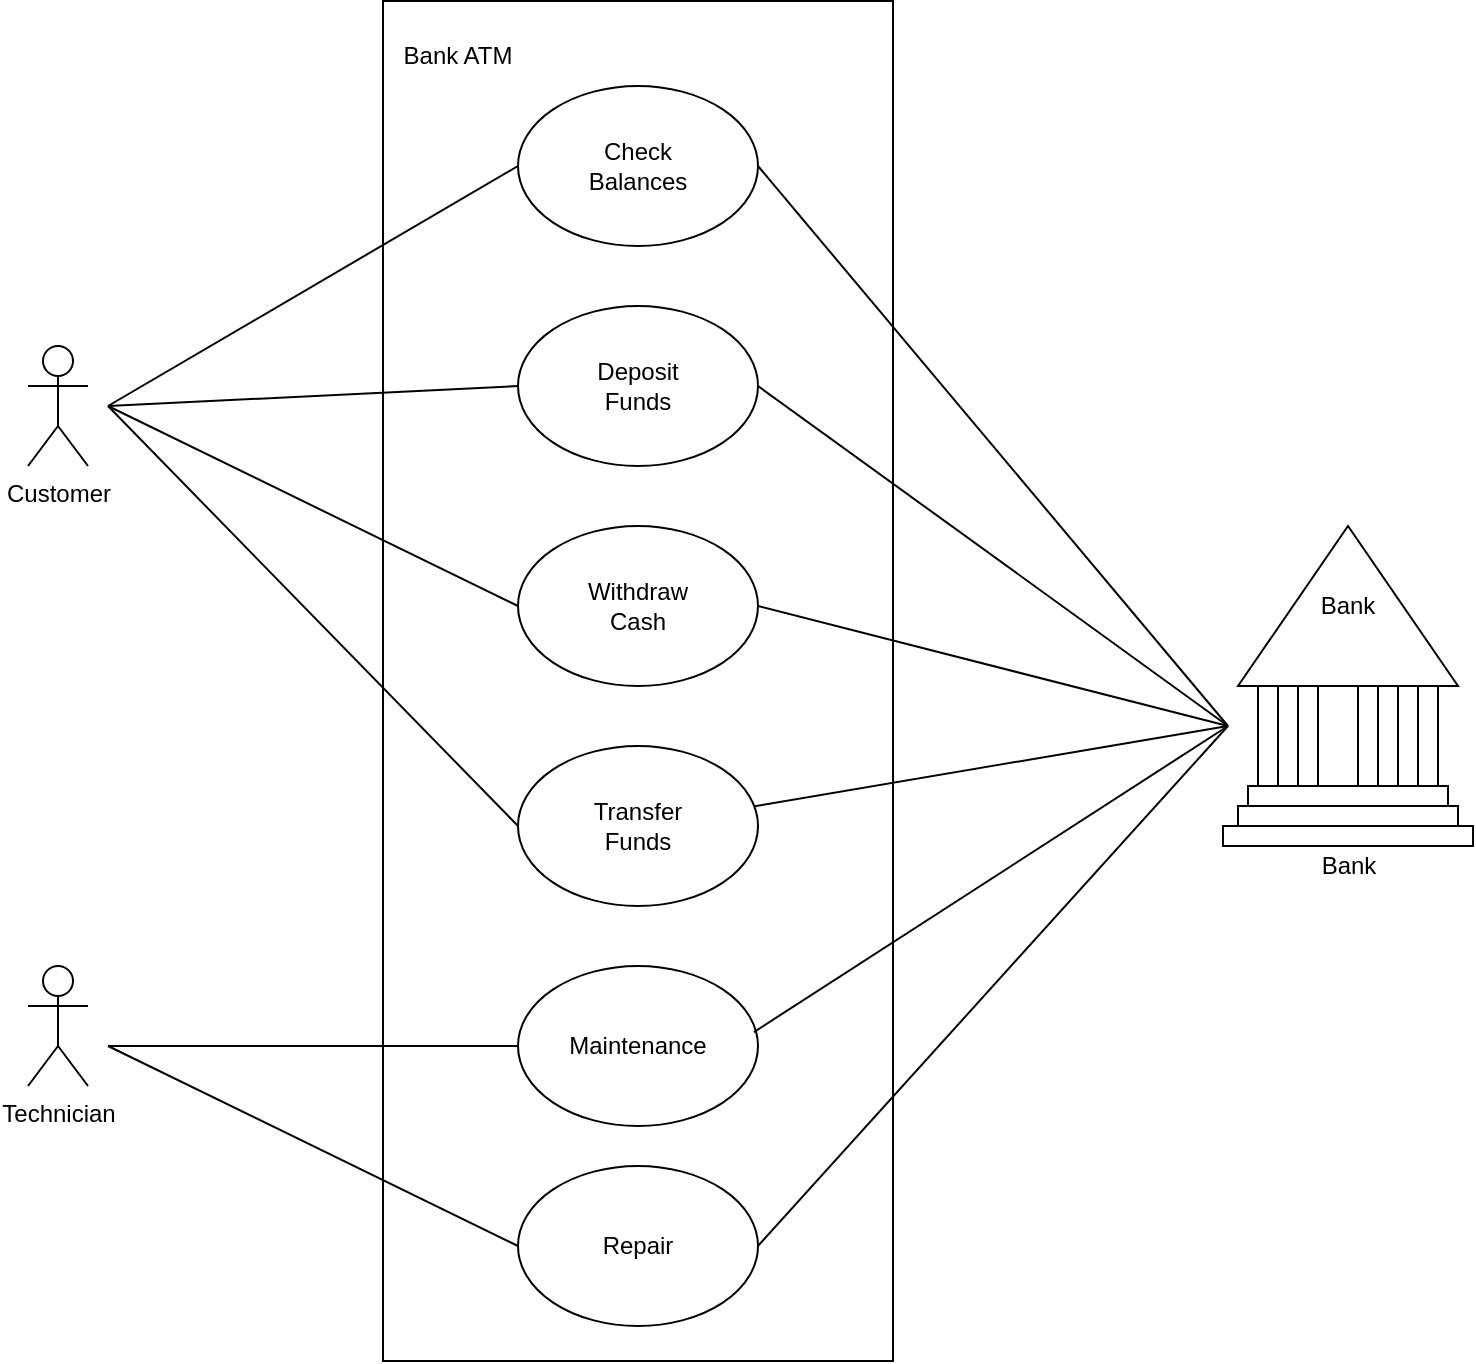 <mxfile version="16.2.6" type="github">
  <diagram id="_k4SFtjNPuJcZfNxcP2K" name="Page-1">
    <mxGraphModel dx="946" dy="614" grid="1" gridSize="10" guides="1" tooltips="1" connect="1" arrows="1" fold="1" page="1" pageScale="1" pageWidth="850" pageHeight="1100" math="0" shadow="0">
      <root>
        <mxCell id="0" />
        <mxCell id="1" parent="0" />
        <mxCell id="45MKgMRKXFpGtMMUWDXZ-5" value="" style="rounded=0;whiteSpace=wrap;html=1;rotation=90;" parent="1" vertex="1">
          <mxGeometry x="65" y="290" width="680" height="255" as="geometry" />
        </mxCell>
        <mxCell id="45MKgMRKXFpGtMMUWDXZ-6" value="Bank ATM" style="text;html=1;strokeColor=none;fillColor=none;align=center;verticalAlign=middle;whiteSpace=wrap;rounded=0;" parent="1" vertex="1">
          <mxGeometry x="285" y="90" width="60" height="30" as="geometry" />
        </mxCell>
        <mxCell id="45MKgMRKXFpGtMMUWDXZ-7" value="Customer" style="shape=umlActor;verticalLabelPosition=bottom;verticalAlign=top;html=1;outlineConnect=0;" parent="1" vertex="1">
          <mxGeometry x="100" y="250" width="30" height="60" as="geometry" />
        </mxCell>
        <mxCell id="45MKgMRKXFpGtMMUWDXZ-8" value="Technician" style="shape=umlActor;verticalLabelPosition=bottom;verticalAlign=top;html=1;outlineConnect=0;" parent="1" vertex="1">
          <mxGeometry x="100" y="560" width="30" height="60" as="geometry" />
        </mxCell>
        <mxCell id="45MKgMRKXFpGtMMUWDXZ-10" value="Check&lt;br&gt;Balances" style="ellipse;whiteSpace=wrap;html=1;" parent="1" vertex="1">
          <mxGeometry x="345" y="120" width="120" height="80" as="geometry" />
        </mxCell>
        <mxCell id="45MKgMRKXFpGtMMUWDXZ-11" value="Withdraw&lt;br&gt;Cash" style="ellipse;whiteSpace=wrap;html=1;" parent="1" vertex="1">
          <mxGeometry x="345" y="340" width="120" height="80" as="geometry" />
        </mxCell>
        <mxCell id="45MKgMRKXFpGtMMUWDXZ-12" value="Transfer&lt;br&gt;Funds" style="ellipse;whiteSpace=wrap;html=1;" parent="1" vertex="1">
          <mxGeometry x="345" y="450" width="120" height="80" as="geometry" />
        </mxCell>
        <mxCell id="45MKgMRKXFpGtMMUWDXZ-13" value="Deposit&lt;br&gt;Funds" style="ellipse;whiteSpace=wrap;html=1;" parent="1" vertex="1">
          <mxGeometry x="345" y="230" width="120" height="80" as="geometry" />
        </mxCell>
        <mxCell id="45MKgMRKXFpGtMMUWDXZ-14" value="Maintenance" style="ellipse;whiteSpace=wrap;html=1;" parent="1" vertex="1">
          <mxGeometry x="345" y="560" width="120" height="80" as="geometry" />
        </mxCell>
        <mxCell id="45MKgMRKXFpGtMMUWDXZ-15" value="Repair" style="ellipse;whiteSpace=wrap;html=1;" parent="1" vertex="1">
          <mxGeometry x="345" y="660" width="120" height="80" as="geometry" />
        </mxCell>
        <mxCell id="45MKgMRKXFpGtMMUWDXZ-17" value="" style="endArrow=none;html=1;rounded=0;" parent="1" edge="1">
          <mxGeometry width="50" height="50" relative="1" as="geometry">
            <mxPoint x="140" y="280" as="sourcePoint" />
            <mxPoint x="345" y="160" as="targetPoint" />
          </mxGeometry>
        </mxCell>
        <mxCell id="45MKgMRKXFpGtMMUWDXZ-18" value="" style="endArrow=none;html=1;rounded=0;entryX=0;entryY=0.5;entryDx=0;entryDy=0;" parent="1" target="45MKgMRKXFpGtMMUWDXZ-13" edge="1">
          <mxGeometry width="50" height="50" relative="1" as="geometry">
            <mxPoint x="140" y="280" as="sourcePoint" />
            <mxPoint x="355" y="170" as="targetPoint" />
          </mxGeometry>
        </mxCell>
        <mxCell id="45MKgMRKXFpGtMMUWDXZ-19" value="" style="endArrow=none;html=1;rounded=0;entryX=0;entryY=0.5;entryDx=0;entryDy=0;" parent="1" target="45MKgMRKXFpGtMMUWDXZ-11" edge="1">
          <mxGeometry width="50" height="50" relative="1" as="geometry">
            <mxPoint x="140" y="280" as="sourcePoint" />
            <mxPoint x="365" y="180" as="targetPoint" />
          </mxGeometry>
        </mxCell>
        <mxCell id="45MKgMRKXFpGtMMUWDXZ-22" value="" style="endArrow=none;html=1;rounded=0;entryX=0;entryY=0.5;entryDx=0;entryDy=0;" parent="1" target="45MKgMRKXFpGtMMUWDXZ-12" edge="1">
          <mxGeometry width="50" height="50" relative="1" as="geometry">
            <mxPoint x="140" y="280" as="sourcePoint" />
            <mxPoint x="345" y="480" as="targetPoint" />
          </mxGeometry>
        </mxCell>
        <mxCell id="45MKgMRKXFpGtMMUWDXZ-23" value="" style="whiteSpace=wrap;html=1;aspect=fixed;" parent="1" vertex="1">
          <mxGeometry x="715" y="410" width="90" height="90" as="geometry" />
        </mxCell>
        <mxCell id="45MKgMRKXFpGtMMUWDXZ-24" value="Bank" style="triangle;whiteSpace=wrap;html=1;direction=north;" parent="1" vertex="1">
          <mxGeometry x="705" y="340" width="110" height="80" as="geometry" />
        </mxCell>
        <mxCell id="45MKgMRKXFpGtMMUWDXZ-25" value="" style="rounded=0;whiteSpace=wrap;html=1;" parent="1" vertex="1">
          <mxGeometry x="710" y="470" width="100" height="10" as="geometry" />
        </mxCell>
        <mxCell id="45MKgMRKXFpGtMMUWDXZ-26" value="" style="rounded=0;whiteSpace=wrap;html=1;" parent="1" vertex="1">
          <mxGeometry x="705" y="480" width="110" height="10" as="geometry" />
        </mxCell>
        <mxCell id="45MKgMRKXFpGtMMUWDXZ-27" value="" style="rounded=0;whiteSpace=wrap;html=1;" parent="1" vertex="1">
          <mxGeometry x="697.5" y="490" width="125" height="10" as="geometry" />
        </mxCell>
        <mxCell id="45MKgMRKXFpGtMMUWDXZ-28" value="" style="rounded=0;whiteSpace=wrap;html=1;rotation=90;" parent="1" vertex="1">
          <mxGeometry x="705" y="440" width="50" height="10" as="geometry" />
        </mxCell>
        <mxCell id="45MKgMRKXFpGtMMUWDXZ-32" value="" style="rounded=0;whiteSpace=wrap;html=1;rotation=90;" parent="1" vertex="1">
          <mxGeometry x="745" y="440" width="50" height="10" as="geometry" />
        </mxCell>
        <mxCell id="45MKgMRKXFpGtMMUWDXZ-33" value="" style="rounded=0;whiteSpace=wrap;html=1;rotation=90;" parent="1" vertex="1">
          <mxGeometry x="765" y="440" width="50" height="10" as="geometry" />
        </mxCell>
        <mxCell id="45MKgMRKXFpGtMMUWDXZ-36" value="" style="rounded=0;whiteSpace=wrap;html=1;rotation=90;" parent="1" vertex="1">
          <mxGeometry x="715" y="440" width="50" height="10" as="geometry" />
        </mxCell>
        <mxCell id="45MKgMRKXFpGtMMUWDXZ-39" value="" style="endArrow=none;html=1;rounded=0;entryX=0;entryY=0.5;entryDx=0;entryDy=0;" parent="1" edge="1">
          <mxGeometry width="50" height="50" relative="1" as="geometry">
            <mxPoint x="140" y="600" as="sourcePoint" />
            <mxPoint x="345" y="600" as="targetPoint" />
          </mxGeometry>
        </mxCell>
        <mxCell id="45MKgMRKXFpGtMMUWDXZ-40" value="" style="endArrow=none;html=1;rounded=0;entryX=0;entryY=0.5;entryDx=0;entryDy=0;" parent="1" edge="1">
          <mxGeometry width="50" height="50" relative="1" as="geometry">
            <mxPoint x="140" y="600" as="sourcePoint" />
            <mxPoint x="345" y="700" as="targetPoint" />
          </mxGeometry>
        </mxCell>
        <mxCell id="45MKgMRKXFpGtMMUWDXZ-41" value="" style="endArrow=none;html=1;rounded=0;exitX=1;exitY=0.5;exitDx=0;exitDy=0;" parent="1" source="45MKgMRKXFpGtMMUWDXZ-13" edge="1">
          <mxGeometry width="50" height="50" relative="1" as="geometry">
            <mxPoint x="480" y="290" as="sourcePoint" />
            <mxPoint x="700" y="440" as="targetPoint" />
          </mxGeometry>
        </mxCell>
        <mxCell id="45MKgMRKXFpGtMMUWDXZ-43" value="" style="endArrow=none;html=1;rounded=0;" parent="1" source="45MKgMRKXFpGtMMUWDXZ-12" edge="1">
          <mxGeometry width="50" height="50" relative="1" as="geometry">
            <mxPoint x="400" y="470" as="sourcePoint" />
            <mxPoint x="700" y="440" as="targetPoint" />
          </mxGeometry>
        </mxCell>
        <mxCell id="45MKgMRKXFpGtMMUWDXZ-50" value="" style="endArrow=none;html=1;rounded=0;entryX=1;entryY=0.5;entryDx=0;entryDy=0;" parent="1" target="45MKgMRKXFpGtMMUWDXZ-11" edge="1">
          <mxGeometry width="50" height="50" relative="1" as="geometry">
            <mxPoint x="700" y="440" as="sourcePoint" />
            <mxPoint x="450" y="420" as="targetPoint" />
          </mxGeometry>
        </mxCell>
        <mxCell id="45MKgMRKXFpGtMMUWDXZ-52" value="" style="endArrow=none;html=1;rounded=0;exitX=1;exitY=0.5;exitDx=0;exitDy=0;" parent="1" source="45MKgMRKXFpGtMMUWDXZ-10" edge="1">
          <mxGeometry width="50" height="50" relative="1" as="geometry">
            <mxPoint x="400" y="320" as="sourcePoint" />
            <mxPoint x="700" y="440" as="targetPoint" />
          </mxGeometry>
        </mxCell>
        <mxCell id="45MKgMRKXFpGtMMUWDXZ-54" value="" style="endArrow=none;html=1;rounded=0;exitX=0.983;exitY=0.413;exitDx=0;exitDy=0;exitPerimeter=0;" parent="1" source="45MKgMRKXFpGtMMUWDXZ-14" edge="1">
          <mxGeometry width="50" height="50" relative="1" as="geometry">
            <mxPoint x="400" y="530" as="sourcePoint" />
            <mxPoint x="700" y="440" as="targetPoint" />
          </mxGeometry>
        </mxCell>
        <mxCell id="45MKgMRKXFpGtMMUWDXZ-55" value="" style="endArrow=none;html=1;rounded=0;exitX=1;exitY=0.5;exitDx=0;exitDy=0;" parent="1" source="45MKgMRKXFpGtMMUWDXZ-15" edge="1">
          <mxGeometry width="50" height="50" relative="1" as="geometry">
            <mxPoint x="400" y="530" as="sourcePoint" />
            <mxPoint x="700" y="440" as="targetPoint" />
          </mxGeometry>
        </mxCell>
        <mxCell id="45MKgMRKXFpGtMMUWDXZ-57" value="Bank" style="text;html=1;align=center;verticalAlign=middle;resizable=0;points=[];autosize=1;strokeColor=none;fillColor=none;" parent="1" vertex="1">
          <mxGeometry x="740" y="500" width="40" height="20" as="geometry" />
        </mxCell>
      </root>
    </mxGraphModel>
  </diagram>
</mxfile>
